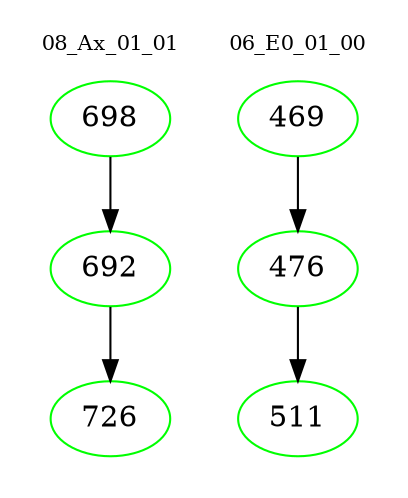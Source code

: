 digraph{
subgraph cluster_0 {
color = white
label = "08_Ax_01_01";
fontsize=10;
T0_698 [label="698", color="green"]
T0_698 -> T0_692 [color="black"]
T0_692 [label="692", color="green"]
T0_692 -> T0_726 [color="black"]
T0_726 [label="726", color="green"]
}
subgraph cluster_1 {
color = white
label = "06_E0_01_00";
fontsize=10;
T1_469 [label="469", color="green"]
T1_469 -> T1_476 [color="black"]
T1_476 [label="476", color="green"]
T1_476 -> T1_511 [color="black"]
T1_511 [label="511", color="green"]
}
}
